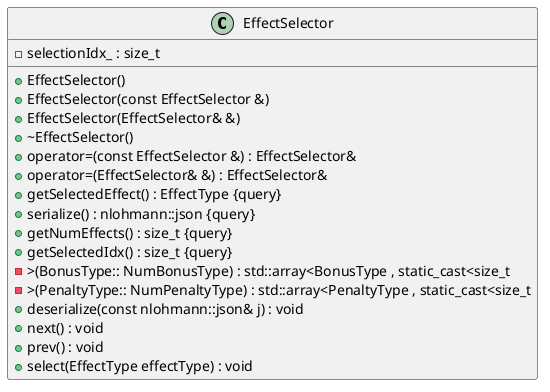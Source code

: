 @startuml (id = EffectSelector)

class EffectSelector {
	+EffectSelector()
	+EffectSelector(const EffectSelector &)
	+EffectSelector(EffectSelector& &)
	+~EffectSelector()
	+operator=(const EffectSelector &) : EffectSelector&
	+operator=(EffectSelector& &) : EffectSelector&
	+getSelectedEffect() : EffectType {query}
	+serialize() : nlohmann::json {query}
	+getNumEffects() : size_t {query}
	+getSelectedIdx() : size_t {query}
	-selectionIdx_ : size_t
	->(BonusType:: NumBonusType) : std::array<BonusType , static_cast<size_t
	->(PenaltyType:: NumPenaltyType) : std::array<PenaltyType , static_cast<size_t
	+deserialize(const nlohmann::json& j) : void
	+next() : void
	+prev() : void
	+select(EffectType effectType) : void
}

@enduml
